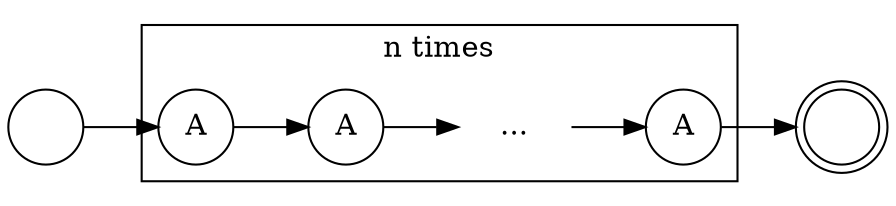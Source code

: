 digraph G {
  node [shape=circle]
  rankdir=LR
  
  s1 [label=""]
  s1 -> A1
  
  subgraph cluster0 {
    label="n times"
    
    A1 [label=A]
    A2 [label=A]
    AN [label=A]
    ellipse [label="...", shape=none]
    
    A1 -> A2
    A2 -> ellipse
    ellipse -> AN
  }

  AN -> accept
  accept [label="", shape=doublecircle]
  
}
